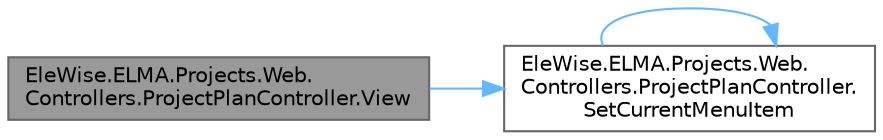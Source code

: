 digraph "EleWise.ELMA.Projects.Web.Controllers.ProjectPlanController.View"
{
 // LATEX_PDF_SIZE
  bgcolor="transparent";
  edge [fontname=Helvetica,fontsize=10,labelfontname=Helvetica,labelfontsize=10];
  node [fontname=Helvetica,fontsize=10,shape=box,height=0.2,width=0.4];
  rankdir="LR";
  Node1 [id="Node000001",label="EleWise.ELMA.Projects.Web.\lControllers.ProjectPlanController.View",height=0.2,width=0.4,color="gray40", fillcolor="grey60", style="filled", fontcolor="black",tooltip="Страница с информацией по проектному плану."];
  Node1 -> Node2 [id="edge1_Node000001_Node000002",color="steelblue1",style="solid",tooltip=" "];
  Node2 [id="Node000002",label="EleWise.ELMA.Projects.Web.\lControllers.ProjectPlanController.\lSetCurrentMenuItem",height=0.2,width=0.4,color="grey40", fillcolor="white", style="filled",URL="$class_ele_wise_1_1_e_l_m_a_1_1_projects_1_1_web_1_1_controllers_1_1_project_plan_controller.html#a54ea7524e508edba633590fcae0b69ce",tooltip="Устанавливает требуемый пункт меню активный."];
  Node2 -> Node2 [id="edge2_Node000002_Node000002",color="steelblue1",style="solid",tooltip=" "];
}
